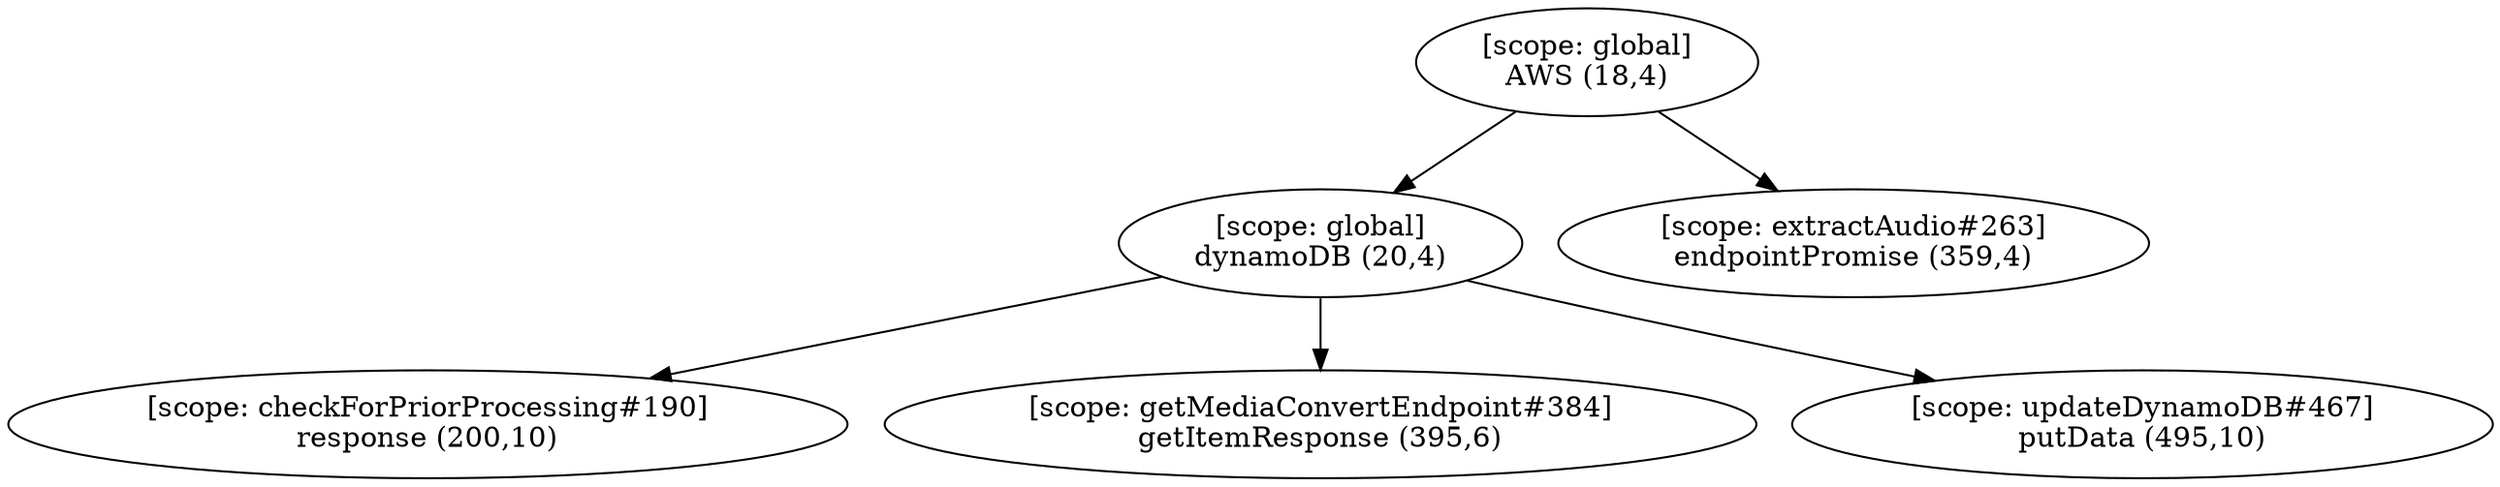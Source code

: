 digraph G {
subgraph global {
  graph [ label = "Scope [global]" ];
  "[scope: global]
AWS (18,4)";
  "[scope: global]
dynamoDB (20,4)";
}

subgraph checkForPriorProcessing_190 {
  graph [ label = "Scope [checkForPriorProcessing_190]" ];
  "[scope: checkForPriorProcessing#190]
response (200,10)";
}

subgraph extractAudio_263 {
  graph [ label = "Scope [extractAudio_263]" ];
  "[scope: extractAudio#263]
endpointPromise (359,4)";
}

subgraph getMediaConvertEndpoint_384 {
  graph [ label = "Scope [getMediaConvertEndpoint_384]" ];
  "[scope: getMediaConvertEndpoint#384]
getItemResponse (395,6)";
}

subgraph updateDynamoDB_467 {
  graph [ label = "Scope [updateDynamoDB_467]" ];
  "[scope: updateDynamoDB#467]
putData (495,10)";
}

  "[scope: global]
AWS (18,4)" -> "[scope: global]
dynamoDB (20,4)";
  "[scope: global]
dynamoDB (20,4)" -> "[scope: checkForPriorProcessing#190]
response (200,10)";
  "[scope: global]
AWS (18,4)" -> "[scope: extractAudio#263]
endpointPromise (359,4)";
  "[scope: global]
dynamoDB (20,4)" -> "[scope: getMediaConvertEndpoint#384]
getItemResponse (395,6)";
  "[scope: global]
dynamoDB (20,4)" -> "[scope: updateDynamoDB#467]
putData (495,10)";
}
